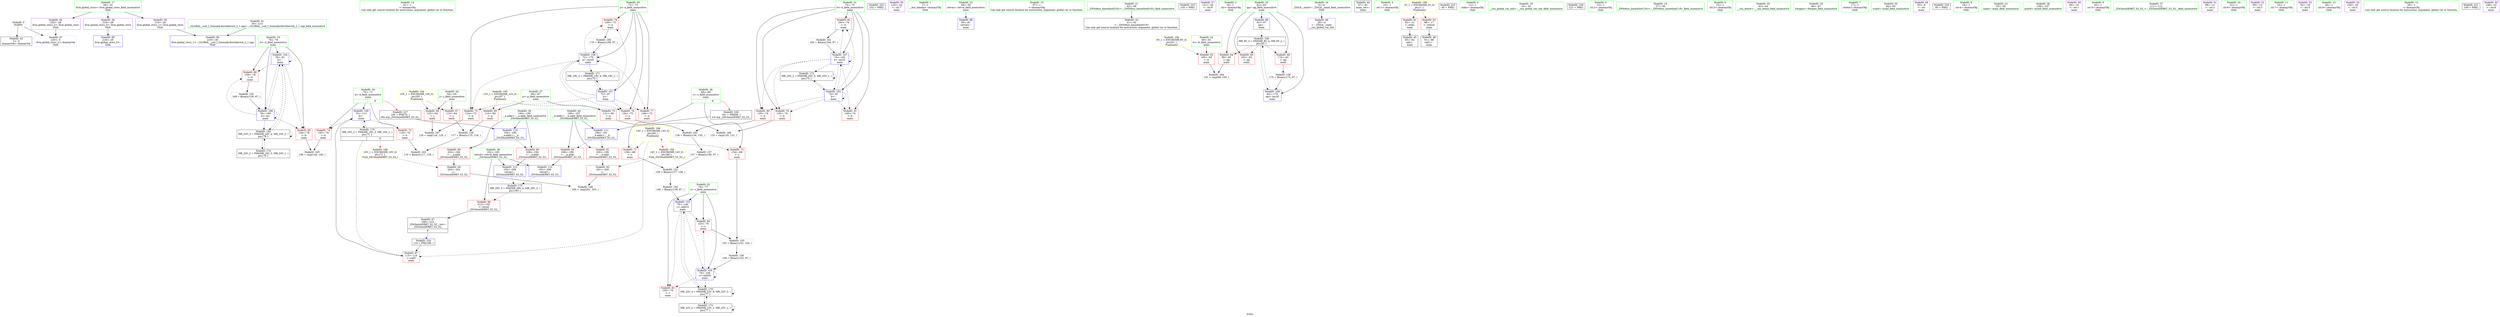 digraph "SVFG" {
	label="SVFG";

	Node0x55d958bf5620 [shape=record,color=grey,label="{NodeID: 0\nNullPtr}"];
	Node0x55d958bf5620 -> Node0x55d958c0e0f0[style=solid];
	Node0x55d958bf5620 -> Node0x55d958c0e760[style=solid];
	Node0x55d958c0e760 [shape=record,color=blue, style = dotted,label="{NodeID: 97\n220\<--3\nllvm.global_ctors_2\<--dummyVal\nGlob }"];
	Node0x55d958c0c7f0 [shape=record,color=green,label="{NodeID: 14\n81\<--1\n\<--dummyObj\nCan only get source location for instruction, argument, global var or function.}"];
	Node0x55d958c11fa0 [shape=record,color=yellow,style=double,label="{NodeID: 194\n10V_1 = ENCHI(MR_10V_0)\npts\{65 \}\nFun[main]}"];
	Node0x55d958c11fa0 -> Node0x55d958c10650[style=dashed];
	Node0x55d958c11fa0 -> Node0x55d958c10720[style=dashed];
	Node0x55d958c132d0 [shape=record,color=blue,label="{NodeID: 111\n196\<--191\n__b.addr\<--__b\n_ZSt3minIiERKT_S2_S2_\n}"];
	Node0x55d958c132d0 -> Node0x55d958c119d0[style=dashed];
	Node0x55d958c132d0 -> Node0x55d958c11aa0[style=dashed];
	Node0x55d958c0d4a0 [shape=record,color=green,label="{NodeID: 28\n68\<--69\ns\<--s_field_insensitive\nmain\n|{|<s2>8}}"];
	Node0x55d958c0d4a0 -> Node0x55d958c10990[style=solid];
	Node0x55d958c0d4a0 -> Node0x55d958c10a60[style=solid];
	Node0x55d958c0d4a0:s2 -> Node0x55d958c2f0b0[style=solid,color=red];
	Node0x55d958c0e0f0 [shape=record,color=black,label="{NodeID: 42\n2\<--3\ndummyVal\<--dummyVal\n}"];
	Node0x55d958c2e2c0 [shape=record,color=black,label="{NodeID: 222\n152 = PHI()\n}"];
	Node0x55d958c0fcd0 [shape=record,color=purple,label="{NodeID: 56\n120\<--24\n\<--.str.7\nmain\n}"];
	Node0x55d958c16060 [shape=record,color=grey,label="{NodeID: 153\n139 = Binary(137, 138, )\n}"];
	Node0x55d958c16060 -> Node0x55d958c161e0[style=solid];
	Node0x55d958c108c0 [shape=record,color=red,label="{NodeID: 70\n131\<--66\n\<--p\nmain\n}"];
	Node0x55d958c108c0 -> Node0x55d958c173e0[style=solid];
	Node0x55d958c17560 [shape=record,color=grey,label="{NodeID: 167\n126 = cmp(124, 125, )\n}"];
	Node0x55d958c11420 [shape=record,color=red,label="{NodeID: 84\n153\<--76\n\<--c\nmain\n}"];
	Node0x55d958c11420 -> Node0x55d958c16360[style=solid];
	Node0x55d958bf6bc0 [shape=record,color=green,label="{NodeID: 1\n7\<--1\n__dso_handle\<--dummyObj\nGlob }"];
	Node0x55d958c0e860 [shape=record,color=blue,label="{NodeID: 98\n58\<--81\nretval\<--\nmain\n}"];
	Node0x55d958c0c8c0 [shape=record,color=green,label="{NodeID: 15\n97\<--1\n\<--dummyObj\nCan only get source location for instruction, argument, global var or function.}"];
	Node0x55d958c12080 [shape=record,color=yellow,style=double,label="{NodeID: 195\n12V_1 = ENCHI(MR_12V_0)\npts\{67 \}\nFun[main]}"];
	Node0x55d958c12080 -> Node0x55d958c107f0[style=dashed];
	Node0x55d958c12080 -> Node0x55d958c108c0[style=dashed];
	Node0x55d958c133a0 [shape=record,color=blue,label="{NodeID: 112\n192\<--206\nretval\<--\n_ZSt3minIiERKT_S2_S2_\n}"];
	Node0x55d958c133a0 -> Node0x55d958c1e6e0[style=dashed];
	Node0x55d958c0d570 [shape=record,color=green,label="{NodeID: 29\n70\<--71\nk\<--k_field_insensitive\nmain\n|{|<s3>8}}"];
	Node0x55d958c0d570 -> Node0x55d958c10b30[style=solid];
	Node0x55d958c0d570 -> Node0x55d958c10c00[style=solid];
	Node0x55d958c0d570 -> Node0x55d958c0ea00[style=solid];
	Node0x55d958c0d570:s3 -> Node0x55d958c2ef50[style=solid,color=red];
	Node0x55d958c0e1f0 [shape=record,color=black,label="{NodeID: 43\n41\<--42\n\<--_ZNSt8ios_base4InitD1Ev\nCan only get source location for instruction, argument, global var or function.}"];
	Node0x55d958c2e3c0 [shape=record,color=black,label="{NodeID: 223\n105 = PHI()\n}"];
	Node0x55d958c0fda0 [shape=record,color=purple,label="{NodeID: 57\n151\<--26\n\<--.str.8\nmain\n}"];
	Node0x55d958c161e0 [shape=record,color=grey,label="{NodeID: 154\n140 = Binary(139, 97, )\n}"];
	Node0x55d958c161e0 -> Node0x55d958c0ec70[style=solid];
	Node0x55d958c10990 [shape=record,color=red,label="{NodeID: 71\n138\<--68\n\<--s\nmain\n}"];
	Node0x55d958c10990 -> Node0x55d958c16060[style=solid];
	Node0x55d958c176e0 [shape=record,color=grey,label="{NodeID: 168\n204 = cmp(201, 203, )\n}"];
	Node0x55d958c114f0 [shape=record,color=red,label="{NodeID: 85\n144\<--78\n\<--it\nmain\n}"];
	Node0x55d958c114f0 -> Node0x55d958c17260[style=solid];
	Node0x55d958c0ba30 [shape=record,color=green,label="{NodeID: 2\n8\<--1\n.str\<--dummyObj\nGlob }"];
	Node0x55d958c0e930 [shape=record,color=blue,label="{NodeID: 99\n62\<--97\nqq\<--\nmain\n}"];
	Node0x55d958c0e930 -> Node0x55d958c1c8e0[style=dashed];
	Node0x55d958c0c990 [shape=record,color=green,label="{NodeID: 16\n4\<--6\n_ZStL8__ioinit\<--_ZStL8__ioinit_field_insensitive\nGlob }"];
	Node0x55d958c0c990 -> Node0x55d958c0f650[style=solid];
	Node0x55d958c12160 [shape=record,color=yellow,style=double,label="{NodeID: 196\n14V_1 = ENCHI(MR_14V_0)\npts\{69 \}\nFun[main]|{|<s3>8}}"];
	Node0x55d958c12160 -> Node0x55d958c10990[style=dashed];
	Node0x55d958c12160 -> Node0x55d958c10a60[style=dashed];
	Node0x55d958c12160 -> Node0x55d958c11690[style=dashed];
	Node0x55d958c12160:s3 -> Node0x55d958c218e0[style=dashed,color=red];
	Node0x55d958c13470 [shape=record,color=blue,label="{NodeID: 113\n192\<--209\nretval\<--\n_ZSt3minIiERKT_S2_S2_\n}"];
	Node0x55d958c13470 -> Node0x55d958c1e6e0[style=dashed];
	Node0x55d958c0d640 [shape=record,color=green,label="{NodeID: 30\n72\<--73\na\<--a_field_insensitive\nmain\n}"];
	Node0x55d958c0d640 -> Node0x55d958c10cd0[style=solid];
	Node0x55d958c0d640 -> Node0x55d958c10da0[style=solid];
	Node0x55d958c0d640 -> Node0x55d958c10e70[style=solid];
	Node0x55d958c0d640 -> Node0x55d958c10f40[style=solid];
	Node0x55d958c0d640 -> Node0x55d958c0ead0[style=solid];
	Node0x55d958c0d640 -> Node0x55d958c13060[style=solid];
	Node0x55d958c0e2f0 [shape=record,color=black,label="{NodeID: 44\n57\<--81\nmain_ret\<--\nmain\n}"];
	Node0x55d958c2ebc0 [shape=record,color=black,label="{NodeID: 224\n110 = PHI(189, )\n}"];
	Node0x55d958c2ebc0 -> Node0x55d958c11690[style=solid];
	Node0x55d958c0fe70 [shape=record,color=purple,label="{NodeID: 58\n218\<--28\nllvm.global_ctors_0\<--llvm.global_ctors\nGlob }"];
	Node0x55d958c0fe70 -> Node0x55d958c11d10[style=solid];
	Node0x55d958c16360 [shape=record,color=grey,label="{NodeID: 155\n155 = Binary(153, 154, )\n}"];
	Node0x55d958c16360 -> Node0x55d958c164e0[style=solid];
	Node0x55d958c10a60 [shape=record,color=red,label="{NodeID: 72\n154\<--68\n\<--s\nmain\n}"];
	Node0x55d958c10a60 -> Node0x55d958c16360[style=solid];
	Node0x55d958c1c8e0 [shape=record,color=black,label="{NodeID: 169\nMR_8V_3 = PHI(MR_8V_4, MR_8V_2, )\npts\{63 \}\n}"];
	Node0x55d958c1c8e0 -> Node0x55d958c103e0[style=dashed];
	Node0x55d958c1c8e0 -> Node0x55d958c104b0[style=dashed];
	Node0x55d958c1c8e0 -> Node0x55d958c10580[style=dashed];
	Node0x55d958c1c8e0 -> Node0x55d958c13130[style=dashed];
	Node0x55d958c115c0 [shape=record,color=red,label="{NodeID: 86\n159\<--78\n\<--it\nmain\n}"];
	Node0x55d958c115c0 -> Node0x55d958c0f530[style=solid];
	Node0x55d958bf5e00 [shape=record,color=green,label="{NodeID: 3\n10\<--1\n.str.1\<--dummyObj\nGlob }"];
	Node0x55d958c0ea00 [shape=record,color=blue,label="{NodeID: 100\n70\<--113\nk\<--\nmain\n}"];
	Node0x55d958c0ea00 -> Node0x55d958c10b30[style=dashed];
	Node0x55d958c0ea00 -> Node0x55d958c10c00[style=dashed];
	Node0x55d958c0ea00 -> Node0x55d958c1cde0[style=dashed];
	Node0x55d958c0ca90 [shape=record,color=green,label="{NodeID: 17\n28\<--32\nllvm.global_ctors\<--llvm.global_ctors_field_insensitive\nGlob }"];
	Node0x55d958c0ca90 -> Node0x55d958c0fe70[style=solid];
	Node0x55d958c0ca90 -> Node0x55d958c0ff70[style=solid];
	Node0x55d958c0ca90 -> Node0x55d958c10070[style=solid];
	Node0x55d958c0d710 [shape=record,color=green,label="{NodeID: 31\n74\<--75\nb\<--b_field_insensitive\nmain\n}"];
	Node0x55d958c0d710 -> Node0x55d958c11010[style=solid];
	Node0x55d958c0d710 -> Node0x55d958c110e0[style=solid];
	Node0x55d958c0d710 -> Node0x55d958c111b0[style=solid];
	Node0x55d958c0d710 -> Node0x55d958c11280[style=solid];
	Node0x55d958c0d710 -> Node0x55d958c0eba0[style=solid];
	Node0x55d958c0d710 -> Node0x55d958c12f90[style=solid];
	Node0x55d958c0e3c0 [shape=record,color=black,label="{NodeID: 45\n85\<--82\ncall\<--\nmain\n}"];
	Node0x55d958c2edb0 [shape=record,color=black,label="{NodeID: 225\n40 = PHI()\n}"];
	Node0x55d958c0ff70 [shape=record,color=purple,label="{NodeID: 59\n219\<--28\nllvm.global_ctors_1\<--llvm.global_ctors\nGlob }"];
	Node0x55d958c0ff70 -> Node0x55d958c0e660[style=solid];
	Node0x55d958c164e0 [shape=record,color=grey,label="{NodeID: 156\n156 = Binary(155, 97, )\n}"];
	Node0x55d958c164e0 -> Node0x55d958c12df0[style=solid];
	Node0x55d958c10b30 [shape=record,color=red,label="{NodeID: 73\n118\<--70\n\<--k\nmain\n}"];
	Node0x55d958c10b30 -> Node0x55d958c16f60[style=solid];
	Node0x55d958c1cde0 [shape=record,color=black,label="{NodeID: 170\nMR_16V_2 = PHI(MR_16V_3, MR_16V_1, )\npts\{71 \}\n|{|<s2>8}}"];
	Node0x55d958c1cde0 -> Node0x55d958c11690[style=dashed];
	Node0x55d958c1cde0 -> Node0x55d958c0ea00[style=dashed];
	Node0x55d958c1cde0:s2 -> Node0x55d958c22400[style=dashed,color=red];
	Node0x55d958c11690 [shape=record,color=red,label="{NodeID: 87\n113\<--110\n\<--call5\nmain\n}"];
	Node0x55d958c11690 -> Node0x55d958c0ea00[style=solid];
	Node0x55d958bf5e90 [shape=record,color=green,label="{NodeID: 4\n12\<--1\nstdin\<--dummyObj\nGlob }"];
	Node0x55d958c213e0 [shape=record,color=black,label="{NodeID: 184\nMR_24V_3 = PHI(MR_24V_4, MR_24V_2, )\npts\{79 \}\n}"];
	Node0x55d958c213e0 -> Node0x55d958c0ed40[style=dashed];
	Node0x55d958c213e0 -> Node0x55d958c1e1e0[style=dashed];
	Node0x55d958c213e0 -> Node0x55d958c213e0[style=dashed];
	Node0x55d958c0ead0 [shape=record,color=blue,label="{NodeID: 101\n72\<--97\na\<--\nmain\n}"];
	Node0x55d958c0ead0 -> Node0x55d958c10cd0[style=dashed];
	Node0x55d958c0ead0 -> Node0x55d958c10da0[style=dashed];
	Node0x55d958c0ead0 -> Node0x55d958c10e70[style=dashed];
	Node0x55d958c0ead0 -> Node0x55d958c10f40[style=dashed];
	Node0x55d958c0ead0 -> Node0x55d958c13060[style=dashed];
	Node0x55d958c0ead0 -> Node0x55d958c1d2e0[style=dashed];
	Node0x55d958c0cb90 [shape=record,color=green,label="{NodeID: 18\n33\<--34\n__cxx_global_var_init\<--__cxx_global_var_init_field_insensitive\n}"];
	Node0x55d958c0d7e0 [shape=record,color=green,label="{NodeID: 32\n76\<--77\nc\<--c_field_insensitive\nmain\n}"];
	Node0x55d958c0d7e0 -> Node0x55d958c11350[style=solid];
	Node0x55d958c0d7e0 -> Node0x55d958c11420[style=solid];
	Node0x55d958c0d7e0 -> Node0x55d958c0ec70[style=solid];
	Node0x55d958c0d7e0 -> Node0x55d958c12df0[style=solid];
	Node0x55d958c0e490 [shape=record,color=black,label="{NodeID: 46\n91\<--88\ncall1\<--\nmain\n}"];
	Node0x55d958c2ee80 [shape=record,color=black,label="{NodeID: 226\n121 = PHI()\n}"];
	Node0x55d958c10070 [shape=record,color=purple,label="{NodeID: 60\n220\<--28\nllvm.global_ctors_2\<--llvm.global_ctors\nGlob }"];
	Node0x55d958c10070 -> Node0x55d958c0e760[style=solid];
	Node0x55d958c16660 [shape=record,color=grey,label="{NodeID: 157\n137 = Binary(136, 97, )\n}"];
	Node0x55d958c16660 -> Node0x55d958c16060[style=solid];
	Node0x55d958c10c00 [shape=record,color=red,label="{NodeID: 74\n145\<--70\n\<--k\nmain\n}"];
	Node0x55d958c10c00 -> Node0x55d958c17260[style=solid];
	Node0x55d958c1d2e0 [shape=record,color=black,label="{NodeID: 171\nMR_18V_2 = PHI(MR_18V_4, MR_18V_1, )\npts\{73 \}\n}"];
	Node0x55d958c1d2e0 -> Node0x55d958c0ead0[style=dashed];
	Node0x55d958c11760 [shape=record,color=red,label="{NodeID: 88\n212\<--192\n\<--retval\n_ZSt3minIiERKT_S2_S2_\n}"];
	Node0x55d958c11760 -> Node0x55d958c0e560[style=solid];
	Node0x55d958c0c2e0 [shape=record,color=green,label="{NodeID: 5\n13\<--1\n.str.2\<--dummyObj\nGlob }"];
	Node0x55d958c218e0 [shape=record,color=yellow,style=double,label="{NodeID: 185\n14V_1 = ENCHI(MR_14V_0)\npts\{69 \}\nFun[_ZSt3minIiERKT_S2_S2_]}"];
	Node0x55d958c218e0 -> Node0x55d958c11b70[style=dashed];
	Node0x55d958c0eba0 [shape=record,color=blue,label="{NodeID: 102\n74\<--97\nb\<--\nmain\n}"];
	Node0x55d958c0eba0 -> Node0x55d958c11010[style=dashed];
	Node0x55d958c0eba0 -> Node0x55d958c110e0[style=dashed];
	Node0x55d958c0eba0 -> Node0x55d958c111b0[style=dashed];
	Node0x55d958c0eba0 -> Node0x55d958c11280[style=dashed];
	Node0x55d958c0eba0 -> Node0x55d958c0eba0[style=dashed];
	Node0x55d958c0eba0 -> Node0x55d958c12f90[style=dashed];
	Node0x55d958c0eba0 -> Node0x55d958c1d7e0[style=dashed];
	Node0x55d958c0cc90 [shape=record,color=green,label="{NodeID: 19\n37\<--38\n_ZNSt8ios_base4InitC1Ev\<--_ZNSt8ios_base4InitC1Ev_field_insensitive\n}"];
	Node0x55d958c0d8b0 [shape=record,color=green,label="{NodeID: 33\n78\<--79\nit\<--it_field_insensitive\nmain\n}"];
	Node0x55d958c0d8b0 -> Node0x55d958c114f0[style=solid];
	Node0x55d958c0d8b0 -> Node0x55d958c115c0[style=solid];
	Node0x55d958c0d8b0 -> Node0x55d958c0ed40[style=solid];
	Node0x55d958c0d8b0 -> Node0x55d958c12ec0[style=solid];
	Node0x55d958c0e560 [shape=record,color=black,label="{NodeID: 47\n189\<--212\n_ZSt3minIiERKT_S2_S2__ret\<--\n_ZSt3minIiERKT_S2_S2_\n|{<s0>8}}"];
	Node0x55d958c0e560:s0 -> Node0x55d958c2ebc0[style=solid,color=blue];
	Node0x55d958c2ef50 [shape=record,color=black,label="{NodeID: 227\n190 = PHI(70, )\n0th arg _ZSt3minIiERKT_S2_S2_ }"];
	Node0x55d958c2ef50 -> Node0x55d958c13200[style=solid];
	Node0x55d958c10170 [shape=record,color=red,label="{NodeID: 61\n82\<--12\n\<--stdin\nmain\n}"];
	Node0x55d958c10170 -> Node0x55d958c0e3c0[style=solid];
	Node0x55d958c167e0 [shape=record,color=grey,label="{NodeID: 158\n175 = Binary(174, 97, )\n}"];
	Node0x55d958c167e0 -> Node0x55d958c13130[style=solid];
	Node0x55d958c10cd0 [shape=record,color=red,label="{NodeID: 75\n124\<--72\n\<--a\nmain\n}"];
	Node0x55d958c10cd0 -> Node0x55d958c17560[style=solid];
	Node0x55d958c1d7e0 [shape=record,color=black,label="{NodeID: 172\nMR_20V_2 = PHI(MR_20V_3, MR_20V_1, )\npts\{75 \}\n}"];
	Node0x55d958c1d7e0 -> Node0x55d958c0eba0[style=dashed];
	Node0x55d958c1d7e0 -> Node0x55d958c1d7e0[style=dashed];
	Node0x55d958c11830 [shape=record,color=red,label="{NodeID: 89\n202\<--194\n\<--__a.addr\n_ZSt3minIiERKT_S2_S2_\n}"];
	Node0x55d958c11830 -> Node0x55d958c11c40[style=solid];
	Node0x55d958c0c370 [shape=record,color=green,label="{NodeID: 6\n15\<--1\n.str.3\<--dummyObj\nGlob }"];
	Node0x55d958c22400 [shape=record,color=yellow,style=double,label="{NodeID: 186\n16V_1 = ENCHI(MR_16V_0)\npts\{71 \}\nFun[_ZSt3minIiERKT_S2_S2_]}"];
	Node0x55d958c22400 -> Node0x55d958c11c40[style=dashed];
	Node0x55d958c0ec70 [shape=record,color=blue,label="{NodeID: 103\n76\<--140\nc\<--add14\nmain\n}"];
	Node0x55d958c0ec70 -> Node0x55d958c11350[style=dashed];
	Node0x55d958c0ec70 -> Node0x55d958c11420[style=dashed];
	Node0x55d958c0ec70 -> Node0x55d958c12df0[style=dashed];
	Node0x55d958c0ec70 -> Node0x55d958c1fae0[style=dashed];
	Node0x55d958c0cd90 [shape=record,color=green,label="{NodeID: 20\n43\<--44\n__cxa_atexit\<--__cxa_atexit_field_insensitive\n}"];
	Node0x55d958c0d980 [shape=record,color=green,label="{NodeID: 34\n86\<--87\nfreopen\<--freopen_field_insensitive\n}"];
	Node0x55d958c0f650 [shape=record,color=purple,label="{NodeID: 48\n39\<--4\n\<--_ZStL8__ioinit\n__cxx_global_var_init\n}"];
	Node0x55d958c2f0b0 [shape=record,color=black,label="{NodeID: 228\n191 = PHI(68, )\n1st arg _ZSt3minIiERKT_S2_S2_ }"];
	Node0x55d958c2f0b0 -> Node0x55d958c132d0[style=solid];
	Node0x55d958c10240 [shape=record,color=red,label="{NodeID: 62\n88\<--17\n\<--stdout\nmain\n}"];
	Node0x55d958c10240 -> Node0x55d958c0e490[style=solid];
	Node0x55d958c16960 [shape=record,color=grey,label="{NodeID: 159\n117 = Binary(115, 116, )\n}"];
	Node0x55d958c16960 -> Node0x55d958c16f60[style=solid];
	Node0x55d958c10da0 [shape=record,color=red,label="{NodeID: 76\n134\<--72\n\<--a\nmain\n}"];
	Node0x55d958c10da0 -> Node0x55d958c16de0[style=solid];
	Node0x55d958c1dce0 [shape=record,color=black,label="{NodeID: 173\nMR_22V_2 = PHI(MR_22V_3, MR_22V_1, )\npts\{77 \}\n}"];
	Node0x55d958c1dce0 -> Node0x55d958c1dce0[style=dashed];
	Node0x55d958c1dce0 -> Node0x55d958c1fae0[style=dashed];
	Node0x55d958c11900 [shape=record,color=red,label="{NodeID: 90\n209\<--194\n\<--__a.addr\n_ZSt3minIiERKT_S2_S2_\n}"];
	Node0x55d958c11900 -> Node0x55d958c13470[style=solid];
	Node0x55d958c0c400 [shape=record,color=green,label="{NodeID: 7\n17\<--1\nstdout\<--dummyObj\nGlob }"];
	Node0x55d958c0ed40 [shape=record,color=blue,label="{NodeID: 104\n78\<--81\nit\<--\nmain\n}"];
	Node0x55d958c0ed40 -> Node0x55d958c114f0[style=dashed];
	Node0x55d958c0ed40 -> Node0x55d958c115c0[style=dashed];
	Node0x55d958c0ed40 -> Node0x55d958c0ed40[style=dashed];
	Node0x55d958c0ed40 -> Node0x55d958c12ec0[style=dashed];
	Node0x55d958c0ed40 -> Node0x55d958c213e0[style=dashed];
	Node0x55d958c0ce90 [shape=record,color=green,label="{NodeID: 21\n42\<--48\n_ZNSt8ios_base4InitD1Ev\<--_ZNSt8ios_base4InitD1Ev_field_insensitive\n}"];
	Node0x55d958c0ce90 -> Node0x55d958c0e1f0[style=solid];
	Node0x55d958c0da80 [shape=record,color=green,label="{NodeID: 35\n94\<--95\nscanf\<--scanf_field_insensitive\n}"];
	Node0x55d958c0f720 [shape=record,color=purple,label="{NodeID: 49\n83\<--8\n\<--.str\nmain\n}"];
	Node0x55d958c2f820 [shape=record,color=black,label="{NodeID: 229\n93 = PHI()\n}"];
	Node0x55d958c10310 [shape=record,color=red,label="{NodeID: 63\n100\<--60\n\<--tt\nmain\n}"];
	Node0x55d958c10310 -> Node0x55d958c170e0[style=solid];
	Node0x55d958c16ae0 [shape=record,color=grey,label="{NodeID: 160\n170 = Binary(169, 97, )\n}"];
	Node0x55d958c16ae0 -> Node0x55d958c13060[style=solid];
	Node0x55d958c10e70 [shape=record,color=red,label="{NodeID: 77\n148\<--72\n\<--a\nmain\n}"];
	Node0x55d958c1e1e0 [shape=record,color=black,label="{NodeID: 174\nMR_24V_2 = PHI(MR_24V_3, MR_24V_1, )\npts\{79 \}\n}"];
	Node0x55d958c1e1e0 -> Node0x55d958c213e0[style=dashed];
	Node0x55d958c119d0 [shape=record,color=red,label="{NodeID: 91\n200\<--196\n\<--__b.addr\n_ZSt3minIiERKT_S2_S2_\n}"];
	Node0x55d958c119d0 -> Node0x55d958c11b70[style=solid];
	Node0x55d958c0c490 [shape=record,color=green,label="{NodeID: 8\n18\<--1\n.str.4\<--dummyObj\nGlob }"];
	Node0x55d958c12df0 [shape=record,color=blue,label="{NodeID: 105\n76\<--156\nc\<--add20\nmain\n}"];
	Node0x55d958c12df0 -> Node0x55d958c11350[style=dashed];
	Node0x55d958c12df0 -> Node0x55d958c11420[style=dashed];
	Node0x55d958c12df0 -> Node0x55d958c12df0[style=dashed];
	Node0x55d958c12df0 -> Node0x55d958c1fae0[style=dashed];
	Node0x55d958c0cf90 [shape=record,color=green,label="{NodeID: 22\n55\<--56\nmain\<--main_field_insensitive\n}"];
	Node0x55d958c0db80 [shape=record,color=green,label="{NodeID: 36\n106\<--107\nprintf\<--printf_field_insensitive\n}"];
	Node0x55d958c0f7f0 [shape=record,color=purple,label="{NodeID: 50\n84\<--10\n\<--.str.1\nmain\n}"];
	Node0x55d958c103e0 [shape=record,color=red,label="{NodeID: 64\n99\<--62\n\<--qq\nmain\n}"];
	Node0x55d958c103e0 -> Node0x55d958c170e0[style=solid];
	Node0x55d958c16c60 [shape=record,color=grey,label="{NodeID: 161\n165 = Binary(164, 97, )\n}"];
	Node0x55d958c16c60 -> Node0x55d958c12f90[style=solid];
	Node0x55d958c10f40 [shape=record,color=red,label="{NodeID: 78\n169\<--72\n\<--a\nmain\n}"];
	Node0x55d958c10f40 -> Node0x55d958c16ae0[style=solid];
	Node0x55d958c1e6e0 [shape=record,color=black,label="{NodeID: 175\nMR_28V_3 = PHI(MR_28V_4, MR_28V_2, )\npts\{193 \}\n}"];
	Node0x55d958c1e6e0 -> Node0x55d958c11760[style=dashed];
	Node0x55d958c11aa0 [shape=record,color=red,label="{NodeID: 92\n206\<--196\n\<--__b.addr\n_ZSt3minIiERKT_S2_S2_\n}"];
	Node0x55d958c11aa0 -> Node0x55d958c133a0[style=solid];
	Node0x55d958c0c520 [shape=record,color=green,label="{NodeID: 9\n20\<--1\n.str.5\<--dummyObj\nGlob }"];
	Node0x55d958c12ec0 [shape=record,color=blue,label="{NodeID: 106\n78\<--160\nit\<--inc\nmain\n}"];
	Node0x55d958c12ec0 -> Node0x55d958c114f0[style=dashed];
	Node0x55d958c12ec0 -> Node0x55d958c115c0[style=dashed];
	Node0x55d958c12ec0 -> Node0x55d958c0ed40[style=dashed];
	Node0x55d958c12ec0 -> Node0x55d958c12ec0[style=dashed];
	Node0x55d958c12ec0 -> Node0x55d958c213e0[style=dashed];
	Node0x55d958c0d090 [shape=record,color=green,label="{NodeID: 23\n58\<--59\nretval\<--retval_field_insensitive\nmain\n}"];
	Node0x55d958c0d090 -> Node0x55d958c0e860[style=solid];
	Node0x55d958c0dc80 [shape=record,color=green,label="{NodeID: 37\n111\<--112\n_ZSt3minIiERKT_S2_S2_\<--_ZSt3minIiERKT_S2_S2__field_insensitive\n}"];
	Node0x55d958c0f8c0 [shape=record,color=purple,label="{NodeID: 51\n89\<--13\n\<--.str.2\nmain\n}"];
	Node0x55d958c104b0 [shape=record,color=red,label="{NodeID: 65\n103\<--62\n\<--qq\nmain\n}"];
	Node0x55d958c16de0 [shape=record,color=grey,label="{NodeID: 162\n136 = Binary(134, 135, )\n}"];
	Node0x55d958c16de0 -> Node0x55d958c16660[style=solid];
	Node0x55d958c11010 [shape=record,color=red,label="{NodeID: 79\n130\<--74\n\<--b\nmain\n}"];
	Node0x55d958c11010 -> Node0x55d958c173e0[style=solid];
	Node0x55d958c11b70 [shape=record,color=red,label="{NodeID: 93\n201\<--200\n\<--\n_ZSt3minIiERKT_S2_S2_\n}"];
	Node0x55d958c11b70 -> Node0x55d958c176e0[style=solid];
	Node0x55d958c0c5b0 [shape=record,color=green,label="{NodeID: 10\n22\<--1\n.str.6\<--dummyObj\nGlob }"];
	Node0x55d958c22780 [shape=record,color=yellow,style=double,label="{NodeID: 190\n2V_1 = ENCHI(MR_2V_0)\npts\{1 \}\nFun[main]}"];
	Node0x55d958c22780 -> Node0x55d958c10170[style=dashed];
	Node0x55d958c22780 -> Node0x55d958c10240[style=dashed];
	Node0x55d958c12f90 [shape=record,color=blue,label="{NodeID: 107\n74\<--165\nb\<--inc22\nmain\n}"];
	Node0x55d958c12f90 -> Node0x55d958c11010[style=dashed];
	Node0x55d958c12f90 -> Node0x55d958c110e0[style=dashed];
	Node0x55d958c12f90 -> Node0x55d958c111b0[style=dashed];
	Node0x55d958c12f90 -> Node0x55d958c11280[style=dashed];
	Node0x55d958c12f90 -> Node0x55d958c0eba0[style=dashed];
	Node0x55d958c12f90 -> Node0x55d958c12f90[style=dashed];
	Node0x55d958c12f90 -> Node0x55d958c1d7e0[style=dashed];
	Node0x55d958c0d160 [shape=record,color=green,label="{NodeID: 24\n60\<--61\ntt\<--tt_field_insensitive\nmain\n}"];
	Node0x55d958c0d160 -> Node0x55d958c10310[style=solid];
	Node0x55d958c0dd80 [shape=record,color=green,label="{NodeID: 38\n192\<--193\nretval\<--retval_field_insensitive\n_ZSt3minIiERKT_S2_S2_\n}"];
	Node0x55d958c0dd80 -> Node0x55d958c11760[style=solid];
	Node0x55d958c0dd80 -> Node0x55d958c133a0[style=solid];
	Node0x55d958c0dd80 -> Node0x55d958c13470[style=solid];
	Node0x55d958c0f990 [shape=record,color=purple,label="{NodeID: 52\n90\<--15\n\<--.str.3\nmain\n}"];
	Node0x55d958c10580 [shape=record,color=red,label="{NodeID: 66\n174\<--62\n\<--qq\nmain\n}"];
	Node0x55d958c10580 -> Node0x55d958c167e0[style=solid];
	Node0x55d958c16f60 [shape=record,color=grey,label="{NodeID: 163\n119 = Binary(117, 118, )\n}"];
	Node0x55d958c110e0 [shape=record,color=red,label="{NodeID: 80\n135\<--74\n\<--b\nmain\n}"];
	Node0x55d958c110e0 -> Node0x55d958c16de0[style=solid];
	Node0x55d958c11c40 [shape=record,color=red,label="{NodeID: 94\n203\<--202\n\<--\n_ZSt3minIiERKT_S2_S2_\n}"];
	Node0x55d958c11c40 -> Node0x55d958c176e0[style=solid];
	Node0x55d958c0c640 [shape=record,color=green,label="{NodeID: 11\n24\<--1\n.str.7\<--dummyObj\nGlob }"];
	Node0x55d958c13060 [shape=record,color=blue,label="{NodeID: 108\n72\<--170\na\<--inc25\nmain\n}"];
	Node0x55d958c13060 -> Node0x55d958c10cd0[style=dashed];
	Node0x55d958c13060 -> Node0x55d958c10da0[style=dashed];
	Node0x55d958c13060 -> Node0x55d958c10e70[style=dashed];
	Node0x55d958c13060 -> Node0x55d958c10f40[style=dashed];
	Node0x55d958c13060 -> Node0x55d958c13060[style=dashed];
	Node0x55d958c13060 -> Node0x55d958c1d2e0[style=dashed];
	Node0x55d958c0d230 [shape=record,color=green,label="{NodeID: 25\n62\<--63\nqq\<--qq_field_insensitive\nmain\n}"];
	Node0x55d958c0d230 -> Node0x55d958c103e0[style=solid];
	Node0x55d958c0d230 -> Node0x55d958c104b0[style=solid];
	Node0x55d958c0d230 -> Node0x55d958c10580[style=solid];
	Node0x55d958c0d230 -> Node0x55d958c0e930[style=solid];
	Node0x55d958c0d230 -> Node0x55d958c13130[style=solid];
	Node0x55d958c0de50 [shape=record,color=green,label="{NodeID: 39\n194\<--195\n__a.addr\<--__a.addr_field_insensitive\n_ZSt3minIiERKT_S2_S2_\n}"];
	Node0x55d958c0de50 -> Node0x55d958c11830[style=solid];
	Node0x55d958c0de50 -> Node0x55d958c11900[style=solid];
	Node0x55d958c0de50 -> Node0x55d958c13200[style=solid];
	Node0x55d958c0fa60 [shape=record,color=purple,label="{NodeID: 53\n92\<--18\n\<--.str.4\nmain\n}"];
	Node0x55d958c10650 [shape=record,color=red,label="{NodeID: 67\n115\<--64\n\<--j\nmain\n}"];
	Node0x55d958c10650 -> Node0x55d958c16960[style=solid];
	Node0x55d958c170e0 [shape=record,color=grey,label="{NodeID: 164\n101 = cmp(99, 100, )\n}"];
	Node0x55d958c111b0 [shape=record,color=red,label="{NodeID: 81\n149\<--74\n\<--b\nmain\n}"];
	Node0x55d958c11d10 [shape=record,color=blue,label="{NodeID: 95\n218\<--29\nllvm.global_ctors_0\<--\nGlob }"];
	Node0x55d958c0c6d0 [shape=record,color=green,label="{NodeID: 12\n26\<--1\n.str.8\<--dummyObj\nGlob }"];
	Node0x55d958c11de0 [shape=record,color=yellow,style=double,label="{NodeID: 192\n6V_1 = ENCHI(MR_6V_0)\npts\{61 \}\nFun[main]}"];
	Node0x55d958c11de0 -> Node0x55d958c10310[style=dashed];
	Node0x55d958c13130 [shape=record,color=blue,label="{NodeID: 109\n62\<--175\nqq\<--inc28\nmain\n}"];
	Node0x55d958c13130 -> Node0x55d958c1c8e0[style=dashed];
	Node0x55d958c0d300 [shape=record,color=green,label="{NodeID: 26\n64\<--65\nj\<--j_field_insensitive\nmain\n}"];
	Node0x55d958c0d300 -> Node0x55d958c10650[style=solid];
	Node0x55d958c0d300 -> Node0x55d958c10720[style=solid];
	Node0x55d958c0df20 [shape=record,color=green,label="{NodeID: 40\n196\<--197\n__b.addr\<--__b.addr_field_insensitive\n_ZSt3minIiERKT_S2_S2_\n}"];
	Node0x55d958c0df20 -> Node0x55d958c119d0[style=solid];
	Node0x55d958c0df20 -> Node0x55d958c11aa0[style=solid];
	Node0x55d958c0df20 -> Node0x55d958c132d0[style=solid];
	Node0x55d958c0fb30 [shape=record,color=purple,label="{NodeID: 54\n104\<--20\n\<--.str.5\nmain\n}"];
	Node0x55d958c10720 [shape=record,color=red,label="{NodeID: 68\n125\<--64\n\<--j\nmain\n}"];
	Node0x55d958c10720 -> Node0x55d958c17560[style=solid];
	Node0x55d958c17260 [shape=record,color=grey,label="{NodeID: 165\n146 = cmp(144, 145, )\n}"];
	Node0x55d958c11280 [shape=record,color=red,label="{NodeID: 82\n164\<--74\n\<--b\nmain\n}"];
	Node0x55d958c11280 -> Node0x55d958c16c60[style=solid];
	Node0x55d958c1fae0 [shape=record,color=black,label="{NodeID: 179\nMR_22V_4 = PHI(MR_22V_6, MR_22V_3, )\npts\{77 \}\n}"];
	Node0x55d958c1fae0 -> Node0x55d958c0ec70[style=dashed];
	Node0x55d958c1fae0 -> Node0x55d958c1dce0[style=dashed];
	Node0x55d958c1fae0 -> Node0x55d958c1fae0[style=dashed];
	Node0x55d958c0e660 [shape=record,color=blue,label="{NodeID: 96\n219\<--30\nllvm.global_ctors_1\<--_GLOBAL__sub_I_Gennady.Korotkevich_2_1.cpp\nGlob }"];
	Node0x55d958c0c760 [shape=record,color=green,label="{NodeID: 13\n29\<--1\n\<--dummyObj\nCan only get source location for instruction, argument, global var or function.}"];
	Node0x55d958c13200 [shape=record,color=blue,label="{NodeID: 110\n194\<--190\n__a.addr\<--__a\n_ZSt3minIiERKT_S2_S2_\n}"];
	Node0x55d958c13200 -> Node0x55d958c11830[style=dashed];
	Node0x55d958c13200 -> Node0x55d958c11900[style=dashed];
	Node0x55d958c0d3d0 [shape=record,color=green,label="{NodeID: 27\n66\<--67\np\<--p_field_insensitive\nmain\n}"];
	Node0x55d958c0d3d0 -> Node0x55d958c107f0[style=solid];
	Node0x55d958c0d3d0 -> Node0x55d958c108c0[style=solid];
	Node0x55d958c0dff0 [shape=record,color=green,label="{NodeID: 41\n30\<--214\n_GLOBAL__sub_I_Gennady.Korotkevich_2_1.cpp\<--_GLOBAL__sub_I_Gennady.Korotkevich_2_1.cpp_field_insensitive\n}"];
	Node0x55d958c0dff0 -> Node0x55d958c0e660[style=solid];
	Node0x55d958c2e1c0 [shape=record,color=black,label="{NodeID: 221\n109 = PHI()\n}"];
	Node0x55d958c0fc00 [shape=record,color=purple,label="{NodeID: 55\n108\<--22\n\<--.str.6\nmain\n}"];
	Node0x55d958c0f530 [shape=record,color=grey,label="{NodeID: 152\n160 = Binary(159, 97, )\n}"];
	Node0x55d958c0f530 -> Node0x55d958c12ec0[style=solid];
	Node0x55d958c107f0 [shape=record,color=red,label="{NodeID: 69\n116\<--66\n\<--p\nmain\n}"];
	Node0x55d958c107f0 -> Node0x55d958c16960[style=solid];
	Node0x55d958c173e0 [shape=record,color=grey,label="{NodeID: 166\n132 = cmp(130, 131, )\n}"];
	Node0x55d958c11350 [shape=record,color=red,label="{NodeID: 83\n150\<--76\n\<--c\nmain\n}"];
}
